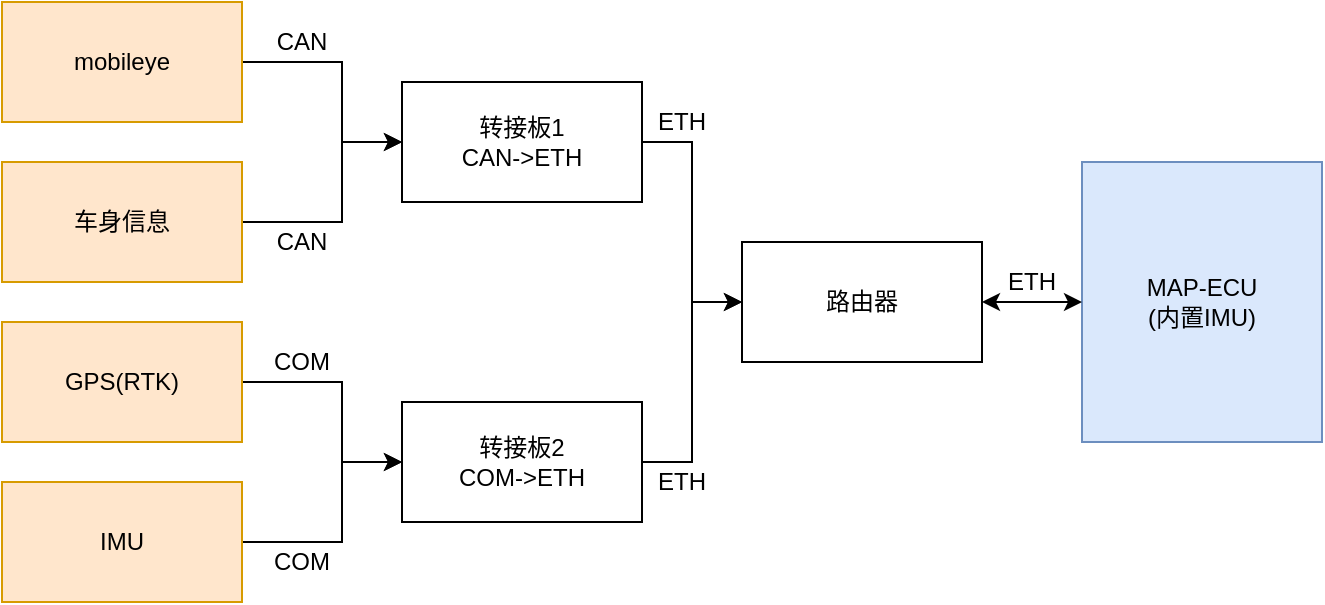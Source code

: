 <mxfile version="10.8.1" type="github"><diagram id="Q-lFuIekcKxqlDID-Gen" name="Page-1"><mxGraphModel dx="700" dy="383" grid="1" gridSize="10" guides="1" tooltips="1" connect="1" arrows="1" fold="1" page="1" pageScale="1" pageWidth="827" pageHeight="1169" math="0" shadow="0"><root><mxCell id="0"/><mxCell id="1" parent="0"/><mxCell id="M18BmcOUAVQlAxrbk4jT-13" style="edgeStyle=orthogonalEdgeStyle;rounded=0;orthogonalLoop=1;jettySize=auto;html=1;exitX=1;exitY=0.5;exitDx=0;exitDy=0;entryX=0;entryY=0.5;entryDx=0;entryDy=0;" edge="1" parent="1" source="M18BmcOUAVQlAxrbk4jT-3" target="M18BmcOUAVQlAxrbk4jT-6"><mxGeometry relative="1" as="geometry"><Array as="points"><mxPoint x="190" y="50"/><mxPoint x="190" y="90"/></Array></mxGeometry></mxCell><mxCell id="M18BmcOUAVQlAxrbk4jT-3" value="mobileye" style="rounded=0;whiteSpace=wrap;html=1;fillColor=#ffe6cc;strokeColor=#d79b00;" vertex="1" parent="1"><mxGeometry x="20" y="20" width="120" height="60" as="geometry"/></mxCell><mxCell id="M18BmcOUAVQlAxrbk4jT-12" style="edgeStyle=orthogonalEdgeStyle;rounded=0;orthogonalLoop=1;jettySize=auto;html=1;exitX=1;exitY=0.5;exitDx=0;exitDy=0;entryX=0;entryY=0.5;entryDx=0;entryDy=0;" edge="1" parent="1" source="M18BmcOUAVQlAxrbk4jT-4" target="M18BmcOUAVQlAxrbk4jT-6"><mxGeometry relative="1" as="geometry"><Array as="points"><mxPoint x="190" y="130"/><mxPoint x="190" y="90"/></Array></mxGeometry></mxCell><mxCell id="M18BmcOUAVQlAxrbk4jT-4" value="车身信息" style="rounded=0;whiteSpace=wrap;html=1;fillColor=#ffe6cc;strokeColor=#d79b00;" vertex="1" parent="1"><mxGeometry x="20" y="100" width="120" height="60" as="geometry"/></mxCell><mxCell id="M18BmcOUAVQlAxrbk4jT-8" style="edgeStyle=orthogonalEdgeStyle;rounded=0;orthogonalLoop=1;jettySize=auto;html=1;exitX=1;exitY=0.5;exitDx=0;exitDy=0;entryX=0;entryY=0.5;entryDx=0;entryDy=0;" edge="1" parent="1" source="M18BmcOUAVQlAxrbk4jT-5" target="M18BmcOUAVQlAxrbk4jT-7"><mxGeometry relative="1" as="geometry"><Array as="points"><mxPoint x="190" y="210"/><mxPoint x="190" y="250"/></Array></mxGeometry></mxCell><mxCell id="M18BmcOUAVQlAxrbk4jT-5" value="GPS(RTK)" style="rounded=0;whiteSpace=wrap;html=1;fillColor=#ffe6cc;strokeColor=#d79b00;" vertex="1" parent="1"><mxGeometry x="20" y="180" width="120" height="60" as="geometry"/></mxCell><mxCell id="M18BmcOUAVQlAxrbk4jT-21" style="edgeStyle=orthogonalEdgeStyle;rounded=0;orthogonalLoop=1;jettySize=auto;html=1;exitX=1;exitY=0.5;exitDx=0;exitDy=0;entryX=0;entryY=0.5;entryDx=0;entryDy=0;" edge="1" parent="1" source="M18BmcOUAVQlAxrbk4jT-6" target="M18BmcOUAVQlAxrbk4jT-19"><mxGeometry relative="1" as="geometry"/></mxCell><mxCell id="M18BmcOUAVQlAxrbk4jT-6" value="&lt;div&gt;转接板1&lt;/div&gt;&lt;div&gt;CAN-&amp;gt;ETH&lt;br&gt;&lt;/div&gt;" style="rounded=0;whiteSpace=wrap;html=1;" vertex="1" parent="1"><mxGeometry x="220" y="60" width="120" height="60" as="geometry"/></mxCell><mxCell id="M18BmcOUAVQlAxrbk4jT-20" style="edgeStyle=orthogonalEdgeStyle;rounded=0;orthogonalLoop=1;jettySize=auto;html=1;exitX=1;exitY=0.5;exitDx=0;exitDy=0;entryX=0;entryY=0.5;entryDx=0;entryDy=0;" edge="1" parent="1" source="M18BmcOUAVQlAxrbk4jT-7" target="M18BmcOUAVQlAxrbk4jT-19"><mxGeometry relative="1" as="geometry"/></mxCell><mxCell id="M18BmcOUAVQlAxrbk4jT-7" value="&lt;div&gt;转接板2&lt;/div&gt;&lt;div&gt;COM-&amp;gt;ETH&lt;br&gt;&lt;/div&gt;" style="rounded=0;whiteSpace=wrap;html=1;" vertex="1" parent="1"><mxGeometry x="220" y="220" width="120" height="60" as="geometry"/></mxCell><mxCell id="M18BmcOUAVQlAxrbk4jT-11" style="edgeStyle=orthogonalEdgeStyle;rounded=0;orthogonalLoop=1;jettySize=auto;html=1;exitX=1;exitY=0.5;exitDx=0;exitDy=0;entryX=0;entryY=0.5;entryDx=0;entryDy=0;" edge="1" parent="1" source="M18BmcOUAVQlAxrbk4jT-9" target="M18BmcOUAVQlAxrbk4jT-7"><mxGeometry relative="1" as="geometry"><Array as="points"><mxPoint x="190" y="290"/><mxPoint x="190" y="250"/></Array></mxGeometry></mxCell><mxCell id="M18BmcOUAVQlAxrbk4jT-9" value="IMU" style="rounded=0;whiteSpace=wrap;html=1;fillColor=#ffe6cc;strokeColor=#d79b00;" vertex="1" parent="1"><mxGeometry x="20" y="260" width="120" height="60" as="geometry"/></mxCell><mxCell id="M18BmcOUAVQlAxrbk4jT-14" value="CAN" style="text;html=1;strokeColor=none;fillColor=none;align=center;verticalAlign=middle;whiteSpace=wrap;rounded=0;" vertex="1" parent="1"><mxGeometry x="150" y="30" width="40" height="20" as="geometry"/></mxCell><mxCell id="M18BmcOUAVQlAxrbk4jT-15" value="CAN" style="text;html=1;strokeColor=none;fillColor=none;align=center;verticalAlign=middle;whiteSpace=wrap;rounded=0;" vertex="1" parent="1"><mxGeometry x="150" y="130" width="40" height="20" as="geometry"/></mxCell><mxCell id="M18BmcOUAVQlAxrbk4jT-17" value="COM" style="text;html=1;strokeColor=none;fillColor=none;align=center;verticalAlign=middle;whiteSpace=wrap;rounded=0;" vertex="1" parent="1"><mxGeometry x="150" y="290" width="40" height="20" as="geometry"/></mxCell><mxCell id="M18BmcOUAVQlAxrbk4jT-18" value="COM" style="text;html=1;strokeColor=none;fillColor=none;align=center;verticalAlign=middle;whiteSpace=wrap;rounded=0;" vertex="1" parent="1"><mxGeometry x="150" y="190" width="40" height="20" as="geometry"/></mxCell><mxCell id="M18BmcOUAVQlAxrbk4jT-19" value="路由器" style="rounded=0;whiteSpace=wrap;html=1;" vertex="1" parent="1"><mxGeometry x="390" y="140" width="120" height="60" as="geometry"/></mxCell><mxCell id="M18BmcOUAVQlAxrbk4jT-23" value="ETH" style="text;html=1;strokeColor=none;fillColor=none;align=center;verticalAlign=middle;whiteSpace=wrap;rounded=0;" vertex="1" parent="1"><mxGeometry x="340" y="250" width="40" height="20" as="geometry"/></mxCell><mxCell id="M18BmcOUAVQlAxrbk4jT-24" value="ETH" style="text;html=1;strokeColor=none;fillColor=none;align=center;verticalAlign=middle;whiteSpace=wrap;rounded=0;" vertex="1" parent="1"><mxGeometry x="340" y="70" width="40" height="20" as="geometry"/></mxCell><mxCell id="M18BmcOUAVQlAxrbk4jT-25" value="ETH" style="text;html=1;strokeColor=none;fillColor=none;align=center;verticalAlign=middle;whiteSpace=wrap;rounded=0;" vertex="1" parent="1"><mxGeometry x="515" y="150" width="40" height="20" as="geometry"/></mxCell><mxCell id="M18BmcOUAVQlAxrbk4jT-26" value="&lt;div&gt;MAP-ECU&lt;/div&gt;&lt;div&gt;(内置IMU)&lt;br&gt;&lt;/div&gt;" style="rounded=0;whiteSpace=wrap;html=1;fillColor=#dae8fc;strokeColor=#6c8ebf;" vertex="1" parent="1"><mxGeometry x="560" y="100" width="120" height="140" as="geometry"/></mxCell><mxCell id="M18BmcOUAVQlAxrbk4jT-27" value="" style="endArrow=classic;startArrow=classic;html=1;entryX=0;entryY=0.5;entryDx=0;entryDy=0;exitX=1;exitY=0.5;exitDx=0;exitDy=0;" edge="1" parent="1" source="M18BmcOUAVQlAxrbk4jT-19" target="M18BmcOUAVQlAxrbk4jT-26"><mxGeometry width="50" height="50" relative="1" as="geometry"><mxPoint x="485" y="290" as="sourcePoint"/><mxPoint x="535" y="240" as="targetPoint"/></mxGeometry></mxCell></root></mxGraphModel></diagram></mxfile>
